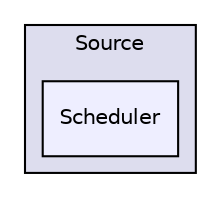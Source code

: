 digraph "libs/SuiteSparse/GPUQREngine/Source/Scheduler" {
  compound=true
  node [ fontsize="10", fontname="Helvetica"];
  edge [ labelfontsize="10", labelfontname="Helvetica"];
  subgraph clusterdir_10d1ccddce65e6f466239bbb3756e0c8 {
    graph [ bgcolor="#ddddee", pencolor="black", label="Source" fontname="Helvetica", fontsize="10", URL="dir_10d1ccddce65e6f466239bbb3756e0c8.html"]
  dir_1f49d5a482b455fee4d9e312f5316364 [shape=box, label="Scheduler", style="filled", fillcolor="#eeeeff", pencolor="black", URL="dir_1f49d5a482b455fee4d9e312f5316364.html"];
  }
}
